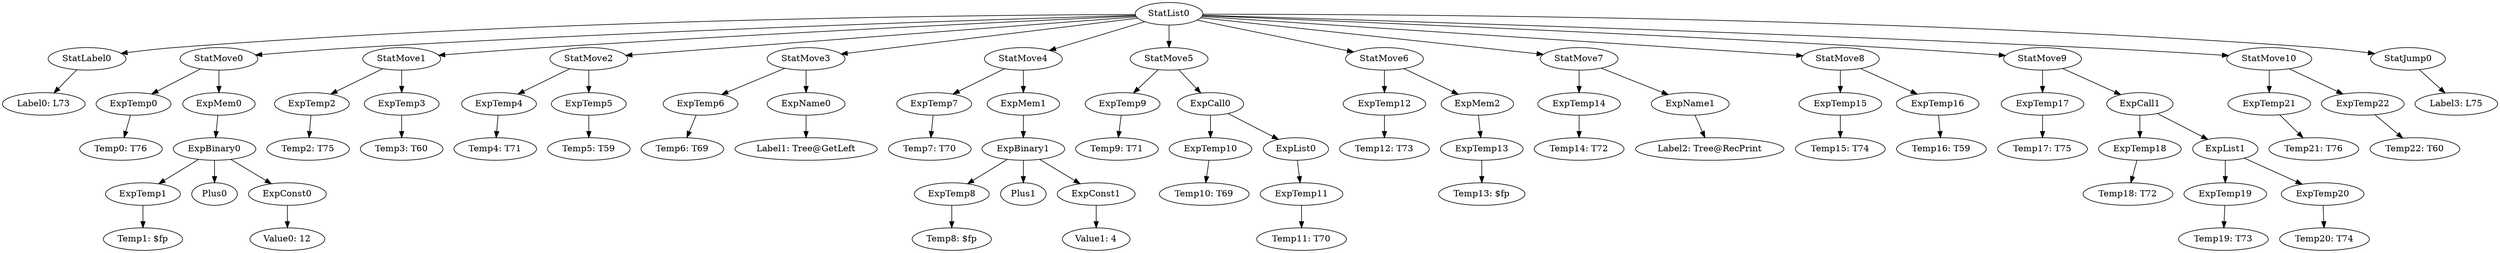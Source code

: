 digraph {
	ordering = out;
	StatMove10 -> ExpTemp21;
	StatMove10 -> ExpTemp22;
	StatMove4 -> ExpTemp7;
	StatMove4 -> ExpMem1;
	ExpMem0 -> ExpBinary0;
	StatMove7 -> ExpTemp14;
	StatMove7 -> ExpName1;
	ExpTemp4 -> "Temp4: T71";
	ExpName0 -> "Label1: Tree@GetLeft";
	ExpTemp22 -> "Temp22: T60";
	StatMove3 -> ExpTemp6;
	StatMove3 -> ExpName0;
	ExpTemp11 -> "Temp11: T70";
	ExpTemp5 -> "Temp5: T59";
	ExpTemp1 -> "Temp1: $fp";
	ExpTemp14 -> "Temp14: T72";
	ExpTemp3 -> "Temp3: T60";
	ExpBinary0 -> ExpTemp1;
	ExpBinary0 -> Plus0;
	ExpBinary0 -> ExpConst0;
	ExpTemp7 -> "Temp7: T70";
	ExpTemp0 -> "Temp0: T76";
	ExpTemp20 -> "Temp20: T74";
	StatList0 -> StatLabel0;
	StatList0 -> StatMove0;
	StatList0 -> StatMove1;
	StatList0 -> StatMove2;
	StatList0 -> StatMove3;
	StatList0 -> StatMove4;
	StatList0 -> StatMove5;
	StatList0 -> StatMove6;
	StatList0 -> StatMove7;
	StatList0 -> StatMove8;
	StatList0 -> StatMove9;
	StatList0 -> StatMove10;
	StatList0 -> StatJump0;
	StatLabel0 -> "Label0: L73";
	ExpConst0 -> "Value0: 12";
	ExpTemp2 -> "Temp2: T75";
	ExpTemp10 -> "Temp10: T69";
	ExpList1 -> ExpTemp19;
	ExpList1 -> ExpTemp20;
	ExpBinary1 -> ExpTemp8;
	ExpBinary1 -> Plus1;
	ExpBinary1 -> ExpConst1;
	ExpTemp18 -> "Temp18: T72";
	ExpTemp8 -> "Temp8: $fp";
	StatMove1 -> ExpTemp2;
	StatMove1 -> ExpTemp3;
	ExpConst1 -> "Value1: 4";
	StatMove5 -> ExpTemp9;
	StatMove5 -> ExpCall0;
	ExpMem1 -> ExpBinary1;
	StatMove9 -> ExpTemp17;
	StatMove9 -> ExpCall1;
	ExpTemp9 -> "Temp9: T71";
	ExpCall0 -> ExpTemp10;
	ExpCall0 -> ExpList0;
	ExpTemp12 -> "Temp12: T73";
	ExpMem2 -> ExpTemp13;
	ExpTemp21 -> "Temp21: T76";
	ExpTemp17 -> "Temp17: T75";
	ExpList0 -> ExpTemp11;
	ExpTemp6 -> "Temp6: T69";
	StatMove6 -> ExpTemp12;
	StatMove6 -> ExpMem2;
	ExpTemp13 -> "Temp13: $fp";
	ExpTemp16 -> "Temp16: T59";
	ExpTemp15 -> "Temp15: T74";
	ExpName1 -> "Label2: Tree@RecPrint";
	StatMove0 -> ExpTemp0;
	StatMove0 -> ExpMem0;
	StatMove8 -> ExpTemp15;
	StatMove8 -> ExpTemp16;
	StatJump0 -> "Label3: L75";
	ExpCall1 -> ExpTemp18;
	ExpCall1 -> ExpList1;
	StatMove2 -> ExpTemp4;
	StatMove2 -> ExpTemp5;
	ExpTemp19 -> "Temp19: T73";
}

